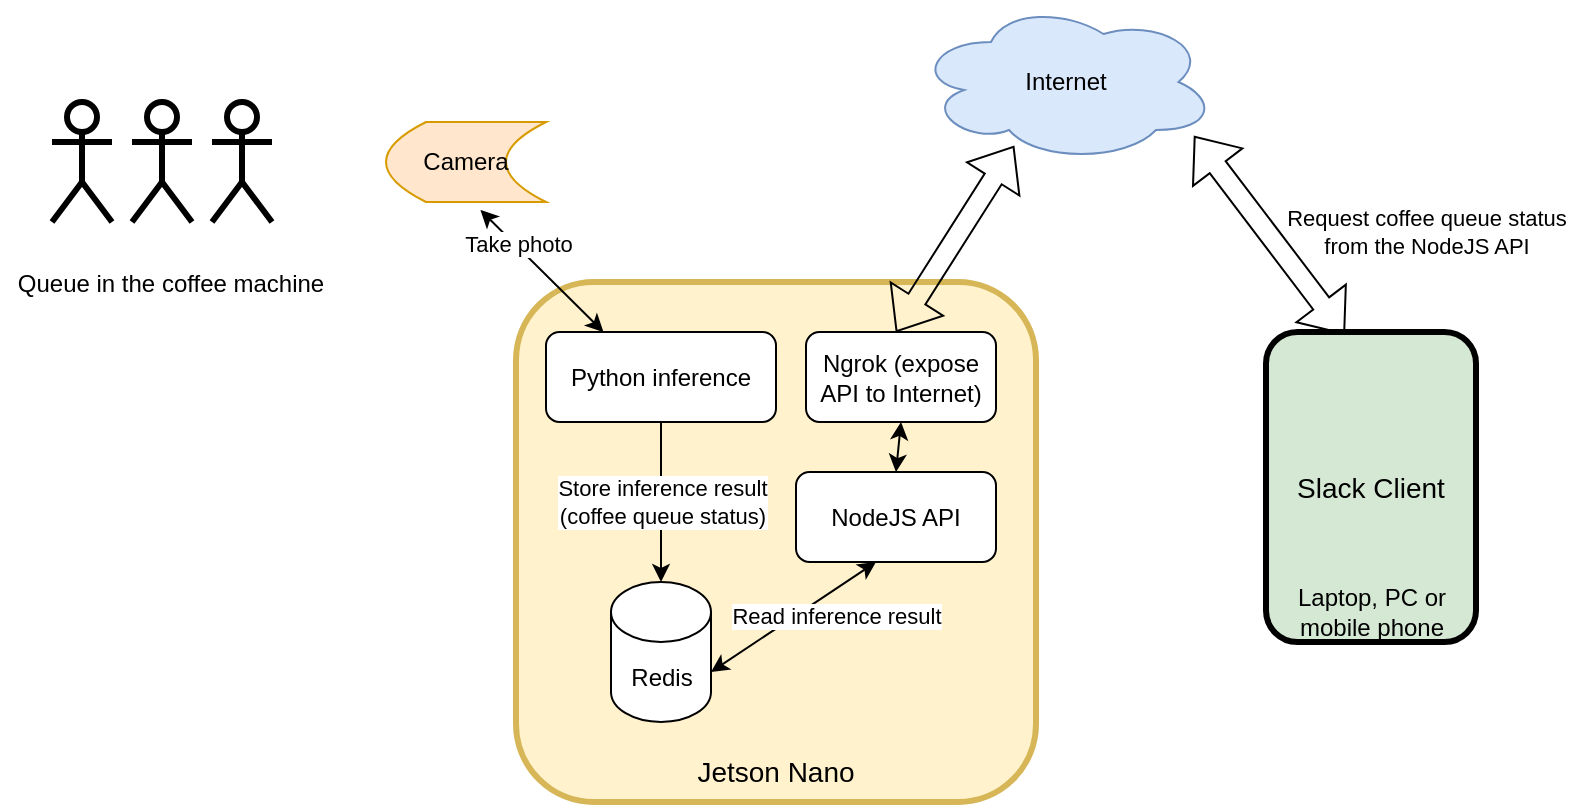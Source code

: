 <mxfile version="15.8.7" type="device"><diagram id="hpzuPm6dR6eUtEVcV8c1" name="Page-1"><mxGraphModel dx="1100" dy="971" grid="1" gridSize="10" guides="1" tooltips="1" connect="1" arrows="1" fold="1" page="1" pageScale="1" pageWidth="1169" pageHeight="827" background="#FFFFFF" math="0" shadow="0"><root><mxCell id="0"/><mxCell id="1" parent="0"/><mxCell id="ZQUZyCKRECCt00NmGm3t-1" value="" style="whiteSpace=wrap;html=1;aspect=fixed;strokeWidth=3;rounded=1;fillColor=#fff2cc;strokeColor=#d6b656;" parent="1" vertex="1"><mxGeometry x="318" y="232" width="260" height="260" as="geometry"/></mxCell><mxCell id="ZQUZyCKRECCt00NmGm3t-2" value="Redis" style="shape=cylinder3;whiteSpace=wrap;html=1;boundedLbl=1;backgroundOutline=1;size=15;" parent="1" vertex="1"><mxGeometry x="365.5" y="382" width="50" height="70" as="geometry"/></mxCell><mxCell id="ZQUZyCKRECCt00NmGm3t-6" value="Ngrok (expose API to Internet)" style="rounded=1;whiteSpace=wrap;html=1;" parent="1" vertex="1"><mxGeometry x="463" y="257" width="95" height="45" as="geometry"/></mxCell><mxCell id="ZQUZyCKRECCt00NmGm3t-7" value="Python inference" style="rounded=1;whiteSpace=wrap;html=1;" parent="1" vertex="1"><mxGeometry x="333" y="257" width="115" height="45" as="geometry"/></mxCell><mxCell id="ZQUZyCKRECCt00NmGm3t-8" value="NodeJS API" style="rounded=1;whiteSpace=wrap;html=1;" parent="1" vertex="1"><mxGeometry x="458" y="327" width="100" height="45" as="geometry"/></mxCell><mxCell id="ZQUZyCKRECCt00NmGm3t-9" value="Internet" style="ellipse;shape=cloud;whiteSpace=wrap;html=1;fillColor=#dae8fc;strokeColor=#6c8ebf;" parent="1" vertex="1"><mxGeometry x="518" y="92" width="150" height="80" as="geometry"/></mxCell><mxCell id="ZQUZyCKRECCt00NmGm3t-10" value="&lt;font style=&quot;font-size: 14px&quot;&gt;Slack Client&lt;/font&gt;" style="rounded=1;whiteSpace=wrap;html=1;fillColor=#d5e8d4;strokeColor=#000000;strokeWidth=3;" parent="1" vertex="1"><mxGeometry x="693" y="257" width="105" height="155" as="geometry"/></mxCell><mxCell id="ZQUZyCKRECCt00NmGm3t-11" value="Camera" style="shape=dataStorage;whiteSpace=wrap;html=1;fixedSize=1;fillColor=#ffe6cc;strokeColor=#d79b00;" parent="1" vertex="1"><mxGeometry x="253" y="152" width="80" height="40" as="geometry"/></mxCell><mxCell id="ZQUZyCKRECCt00NmGm3t-13" style="edgeStyle=orthogonalEdgeStyle;rounded=0;orthogonalLoop=1;jettySize=auto;html=1;exitX=0.5;exitY=1;exitDx=0;exitDy=0;" parent="1" source="ZQUZyCKRECCt00NmGm3t-8" target="ZQUZyCKRECCt00NmGm3t-8" edge="1"><mxGeometry relative="1" as="geometry"/></mxCell><mxCell id="ZQUZyCKRECCt00NmGm3t-14" value="" style="shape=flexArrow;endArrow=classic;startArrow=classic;html=1;rounded=0;entryX=0.327;entryY=0.9;entryDx=0;entryDy=0;entryPerimeter=0;" parent="1" target="ZQUZyCKRECCt00NmGm3t-9" edge="1"><mxGeometry width="100" height="100" relative="1" as="geometry"><mxPoint x="508" y="257" as="sourcePoint"/><mxPoint x="608" y="157" as="targetPoint"/></mxGeometry></mxCell><mxCell id="ZQUZyCKRECCt00NmGm3t-15" style="edgeStyle=orthogonalEdgeStyle;rounded=0;orthogonalLoop=1;jettySize=auto;html=1;exitX=0.5;exitY=1;exitDx=0;exitDy=0;" parent="1" source="ZQUZyCKRECCt00NmGm3t-8" target="ZQUZyCKRECCt00NmGm3t-8" edge="1"><mxGeometry relative="1" as="geometry"/></mxCell><mxCell id="ZQUZyCKRECCt00NmGm3t-16" value="" style="endArrow=classic;html=1;rounded=0;exitX=0.5;exitY=1;exitDx=0;exitDy=0;" parent="1" source="ZQUZyCKRECCt00NmGm3t-7" target="ZQUZyCKRECCt00NmGm3t-2" edge="1"><mxGeometry width="50" height="50" relative="1" as="geometry"><mxPoint x="538" y="402" as="sourcePoint"/><mxPoint x="588" y="352" as="targetPoint"/></mxGeometry></mxCell><mxCell id="ZQUZyCKRECCt00NmGm3t-17" value="Store inference result &lt;br&gt;(coffee queue status)" style="edgeLabel;html=1;align=center;verticalAlign=middle;resizable=0;points=[];" parent="ZQUZyCKRECCt00NmGm3t-16" vertex="1" connectable="0"><mxGeometry y="3" relative="1" as="geometry"><mxPoint x="-3" as="offset"/></mxGeometry></mxCell><mxCell id="ZQUZyCKRECCt00NmGm3t-19" value="" style="endArrow=classic;startArrow=classic;html=1;rounded=0;exitX=1;exitY=0;exitDx=0;exitDy=45;exitPerimeter=0;" parent="1" source="ZQUZyCKRECCt00NmGm3t-2" edge="1"><mxGeometry width="50" height="50" relative="1" as="geometry"><mxPoint x="448" y="422" as="sourcePoint"/><mxPoint x="498" y="372" as="targetPoint"/></mxGeometry></mxCell><mxCell id="ZQUZyCKRECCt00NmGm3t-20" value="Read inference result" style="edgeLabel;html=1;align=center;verticalAlign=middle;resizable=0;points=[];" parent="ZQUZyCKRECCt00NmGm3t-19" vertex="1" connectable="0"><mxGeometry x="0.178" y="-5" relative="1" as="geometry"><mxPoint x="11" as="offset"/></mxGeometry></mxCell><mxCell id="ZQUZyCKRECCt00NmGm3t-23" value="" style="shape=flexArrow;endArrow=classic;startArrow=classic;html=1;rounded=0;exitX=0.375;exitY=0.008;exitDx=0;exitDy=0;exitPerimeter=0;entryX=0.927;entryY=0.838;entryDx=0;entryDy=0;entryPerimeter=0;" parent="1" source="ZQUZyCKRECCt00NmGm3t-10" target="ZQUZyCKRECCt00NmGm3t-9" edge="1"><mxGeometry width="100" height="100" relative="1" as="geometry"><mxPoint x="508" y="422" as="sourcePoint"/><mxPoint x="608" y="322" as="targetPoint"/></mxGeometry></mxCell><mxCell id="ZQUZyCKRECCt00NmGm3t-26" value="" style="endArrow=classic;startArrow=classic;html=1;rounded=0;entryX=0.25;entryY=0;entryDx=0;entryDy=0;exitX=0.59;exitY=1.1;exitDx=0;exitDy=0;exitPerimeter=0;" parent="1" target="ZQUZyCKRECCt00NmGm3t-7" edge="1" source="ZQUZyCKRECCt00NmGm3t-11"><mxGeometry width="50" height="50" relative="1" as="geometry"><mxPoint x="283" y="192" as="sourcePoint"/><mxPoint x="333" y="142" as="targetPoint"/></mxGeometry></mxCell><mxCell id="ZQUZyCKRECCt00NmGm3t-27" value="Take photo" style="edgeLabel;html=1;align=center;verticalAlign=middle;resizable=0;points=[];" parent="ZQUZyCKRECCt00NmGm3t-26" vertex="1" connectable="0"><mxGeometry x="-0.135" y="1" relative="1" as="geometry"><mxPoint x="-9" y="-9" as="offset"/></mxGeometry></mxCell><mxCell id="ZQUZyCKRECCt00NmGm3t-28" value="&lt;font style=&quot;font-size: 14px&quot;&gt;Jetson Nano&lt;/font&gt;" style="text;html=1;strokeColor=none;fillColor=none;align=center;verticalAlign=middle;whiteSpace=wrap;rounded=0;" parent="1" vertex="1"><mxGeometry x="398" y="462" width="100" height="30" as="geometry"/></mxCell><mxCell id="ZQUZyCKRECCt00NmGm3t-29" value="Laptop, PC or mobile phone" style="text;html=1;strokeColor=none;fillColor=none;align=center;verticalAlign=middle;whiteSpace=wrap;rounded=0;" parent="1" vertex="1"><mxGeometry x="700.5" y="382" width="90" height="30" as="geometry"/></mxCell><mxCell id="ZUS8tLNZfZNJqXj0nqkk-1" value="&lt;div style=&quot;font-size: 11px&quot;&gt;Request coffee queue status&lt;br&gt;&lt;/div&gt;&lt;div style=&quot;font-size: 11px&quot;&gt;from the NodeJS API&lt;/div&gt;" style="text;html=1;align=center;verticalAlign=middle;resizable=0;points=[];autosize=1;strokeColor=none;fillColor=none;" vertex="1" parent="1"><mxGeometry x="693" y="192" width="160" height="30" as="geometry"/></mxCell><mxCell id="ZUS8tLNZfZNJqXj0nqkk-3" value="" style="shape=umlActor;verticalLabelPosition=bottom;verticalAlign=top;html=1;outlineConnect=0;rounded=1;strokeColor=#000000;strokeWidth=3;" vertex="1" parent="1"><mxGeometry x="166" y="142" width="30" height="60" as="geometry"/></mxCell><mxCell id="ZUS8tLNZfZNJqXj0nqkk-5" value="" style="shape=umlActor;verticalLabelPosition=bottom;verticalAlign=top;html=1;outlineConnect=0;rounded=1;strokeColor=#000000;strokeWidth=3;" vertex="1" parent="1"><mxGeometry x="126" y="142" width="30" height="60" as="geometry"/></mxCell><mxCell id="ZUS8tLNZfZNJqXj0nqkk-6" value="" style="shape=umlActor;verticalLabelPosition=bottom;verticalAlign=top;html=1;outlineConnect=0;rounded=1;strokeColor=#000000;strokeWidth=3;" vertex="1" parent="1"><mxGeometry x="86" y="142" width="30" height="60" as="geometry"/></mxCell><mxCell id="ZUS8tLNZfZNJqXj0nqkk-8" value="Queue in the coffee machine" style="text;html=1;align=center;verticalAlign=middle;resizable=0;points=[];autosize=1;strokeColor=none;fillColor=none;" vertex="1" parent="1"><mxGeometry x="60" y="223" width="170" height="20" as="geometry"/></mxCell><mxCell id="ZUS8tLNZfZNJqXj0nqkk-9" value="" style="endArrow=classic;startArrow=classic;html=1;rounded=0;entryX=0.5;entryY=1;entryDx=0;entryDy=0;exitX=0.5;exitY=0;exitDx=0;exitDy=0;" edge="1" parent="1" source="ZQUZyCKRECCt00NmGm3t-8" target="ZQUZyCKRECCt00NmGm3t-6"><mxGeometry width="50" height="50" relative="1" as="geometry"><mxPoint x="498" y="327" as="sourcePoint"/><mxPoint x="548" y="277" as="targetPoint"/></mxGeometry></mxCell></root></mxGraphModel></diagram></mxfile>